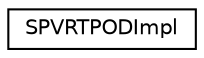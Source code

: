 digraph "Graphical Class Hierarchy"
{
  edge [fontname="Helvetica",fontsize="10",labelfontname="Helvetica",labelfontsize="10"];
  node [fontname="Helvetica",fontsize="10",shape=record];
  rankdir="LR";
  Node1 [label="SPVRTPODImpl",height=0.2,width=0.4,color="black", fillcolor="white", style="filled",URL="$struct_s_p_v_r_t_p_o_d_impl.html"];
}
